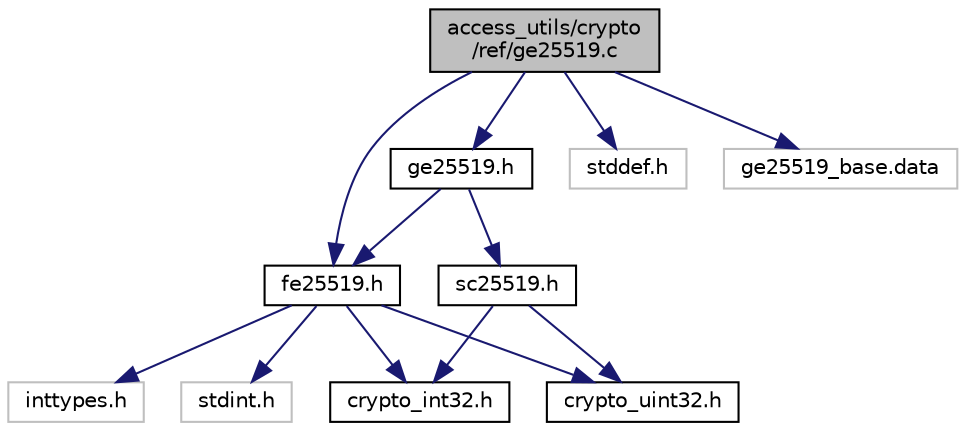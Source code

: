 digraph "access_utils/crypto/ref/ge25519.c"
{
  edge [fontname="Helvetica",fontsize="10",labelfontname="Helvetica",labelfontsize="10"];
  node [fontname="Helvetica",fontsize="10",shape=record];
  Node0 [label="access_utils/crypto\l/ref/ge25519.c",height=0.2,width=0.4,color="black", fillcolor="grey75", style="filled", fontcolor="black"];
  Node0 -> Node1 [color="midnightblue",fontsize="10",style="solid",fontname="Helvetica"];
  Node1 [label="ge25519.h",height=0.2,width=0.4,color="black", fillcolor="white", style="filled",URL="$ge25519_8h.html"];
  Node1 -> Node2 [color="midnightblue",fontsize="10",style="solid",fontname="Helvetica"];
  Node2 [label="fe25519.h",height=0.2,width=0.4,color="black", fillcolor="white", style="filled",URL="$fe25519_8h.html"];
  Node2 -> Node3 [color="midnightblue",fontsize="10",style="solid",fontname="Helvetica"];
  Node3 [label="inttypes.h",height=0.2,width=0.4,color="grey75", fillcolor="white", style="filled"];
  Node2 -> Node4 [color="midnightblue",fontsize="10",style="solid",fontname="Helvetica"];
  Node4 [label="stdint.h",height=0.2,width=0.4,color="grey75", fillcolor="white", style="filled"];
  Node2 -> Node5 [color="midnightblue",fontsize="10",style="solid",fontname="Helvetica"];
  Node5 [label="crypto_int32.h",height=0.2,width=0.4,color="black", fillcolor="white", style="filled",URL="$crypto__int32_8h.html"];
  Node2 -> Node6 [color="midnightblue",fontsize="10",style="solid",fontname="Helvetica"];
  Node6 [label="crypto_uint32.h",height=0.2,width=0.4,color="black", fillcolor="white", style="filled",URL="$crypto__uint32_8h.html"];
  Node1 -> Node7 [color="midnightblue",fontsize="10",style="solid",fontname="Helvetica"];
  Node7 [label="sc25519.h",height=0.2,width=0.4,color="black", fillcolor="white", style="filled",URL="$sc25519_8h.html"];
  Node7 -> Node5 [color="midnightblue",fontsize="10",style="solid",fontname="Helvetica"];
  Node7 -> Node6 [color="midnightblue",fontsize="10",style="solid",fontname="Helvetica"];
  Node0 -> Node8 [color="midnightblue",fontsize="10",style="solid",fontname="Helvetica"];
  Node8 [label="stddef.h",height=0.2,width=0.4,color="grey75", fillcolor="white", style="filled"];
  Node0 -> Node2 [color="midnightblue",fontsize="10",style="solid",fontname="Helvetica"];
  Node0 -> Node9 [color="midnightblue",fontsize="10",style="solid",fontname="Helvetica"];
  Node9 [label="ge25519_base.data",height=0.2,width=0.4,color="grey75", fillcolor="white", style="filled"];
}
